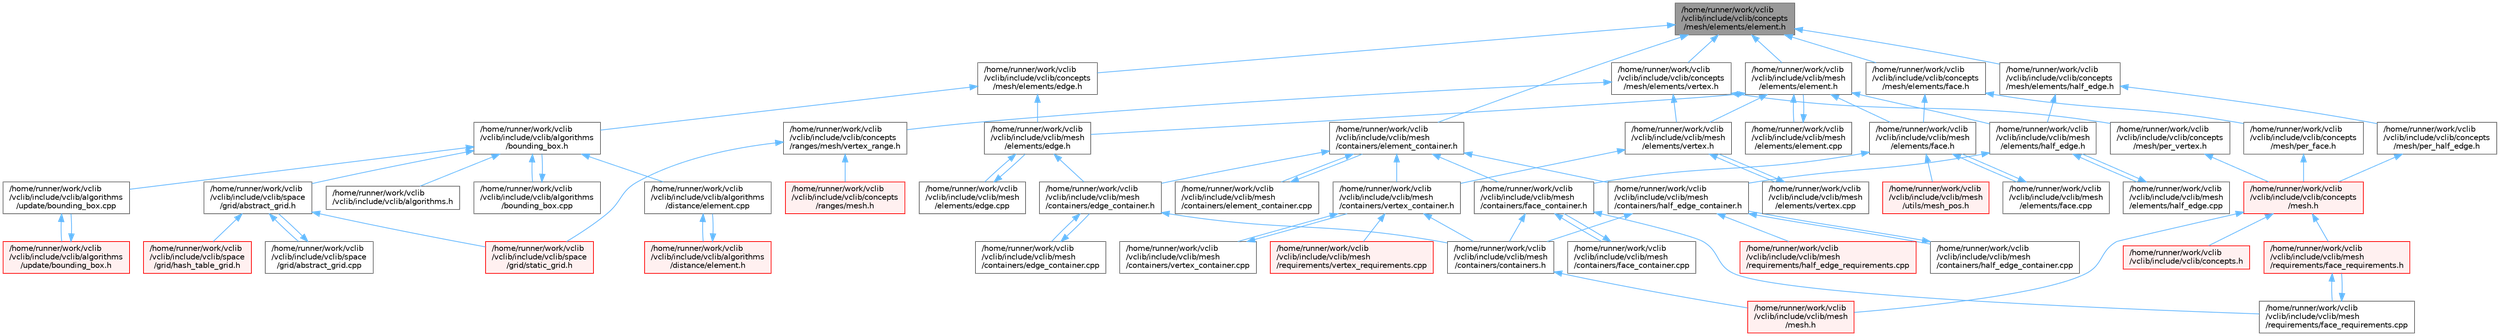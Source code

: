 digraph "/home/runner/work/vclib/vclib/include/vclib/concepts/mesh/elements/element.h"
{
 // LATEX_PDF_SIZE
  bgcolor="transparent";
  edge [fontname=Helvetica,fontsize=10,labelfontname=Helvetica,labelfontsize=10];
  node [fontname=Helvetica,fontsize=10,shape=box,height=0.2,width=0.4];
  Node1 [label="/home/runner/work/vclib\l/vclib/include/vclib/concepts\l/mesh/elements/element.h",height=0.2,width=0.4,color="gray40", fillcolor="grey60", style="filled", fontcolor="black",tooltip=" "];
  Node1 -> Node2 [dir="back",color="steelblue1",style="solid"];
  Node2 [label="/home/runner/work/vclib\l/vclib/include/vclib/concepts\l/mesh/elements/edge.h",height=0.2,width=0.4,color="grey40", fillcolor="white", style="filled",URL="$concepts_2mesh_2elements_2edge_8h.html",tooltip=" "];
  Node2 -> Node3 [dir="back",color="steelblue1",style="solid"];
  Node3 [label="/home/runner/work/vclib\l/vclib/include/vclib/algorithms\l/bounding_box.h",height=0.2,width=0.4,color="grey40", fillcolor="white", style="filled",URL="$algorithms_2bounding__box_8h.html",tooltip=" "];
  Node3 -> Node4 [dir="back",color="steelblue1",style="solid"];
  Node4 [label="/home/runner/work/vclib\l/vclib/include/vclib/algorithms.h",height=0.2,width=0.4,color="grey40", fillcolor="white", style="filled",URL="$algorithms_8h.html",tooltip=" "];
  Node3 -> Node5 [dir="back",color="steelblue1",style="solid"];
  Node5 [label="/home/runner/work/vclib\l/vclib/include/vclib/algorithms\l/bounding_box.cpp",height=0.2,width=0.4,color="grey40", fillcolor="white", style="filled",URL="$algorithms_2bounding__box_8cpp.html",tooltip=" "];
  Node5 -> Node3 [dir="back",color="steelblue1",style="solid"];
  Node3 -> Node6 [dir="back",color="steelblue1",style="solid"];
  Node6 [label="/home/runner/work/vclib\l/vclib/include/vclib/algorithms\l/distance/element.cpp",height=0.2,width=0.4,color="grey40", fillcolor="white", style="filled",URL="$algorithms_2distance_2element_8cpp.html",tooltip=" "];
  Node6 -> Node7 [dir="back",color="steelblue1",style="solid"];
  Node7 [label="/home/runner/work/vclib\l/vclib/include/vclib/algorithms\l/distance/element.h",height=0.2,width=0.4,color="red", fillcolor="#FFF0F0", style="filled",URL="$algorithms_2distance_2element_8h.html",tooltip=" "];
  Node7 -> Node6 [dir="back",color="steelblue1",style="solid"];
  Node3 -> Node23 [dir="back",color="steelblue1",style="solid"];
  Node23 [label="/home/runner/work/vclib\l/vclib/include/vclib/algorithms\l/update/bounding_box.cpp",height=0.2,width=0.4,color="grey40", fillcolor="white", style="filled",URL="$algorithms_2update_2bounding__box_8cpp.html",tooltip=" "];
  Node23 -> Node24 [dir="back",color="steelblue1",style="solid"];
  Node24 [label="/home/runner/work/vclib\l/vclib/include/vclib/algorithms\l/update/bounding_box.h",height=0.2,width=0.4,color="red", fillcolor="#FFF0F0", style="filled",URL="$algorithms_2update_2bounding__box_8h.html",tooltip=" "];
  Node24 -> Node23 [dir="back",color="steelblue1",style="solid"];
  Node3 -> Node11 [dir="back",color="steelblue1",style="solid"];
  Node11 [label="/home/runner/work/vclib\l/vclib/include/vclib/space\l/grid/abstract_grid.h",height=0.2,width=0.4,color="grey40", fillcolor="white", style="filled",URL="$abstract__grid_8h.html",tooltip=" "];
  Node11 -> Node10 [dir="back",color="steelblue1",style="solid"];
  Node10 [label="/home/runner/work/vclib\l/vclib/include/vclib/space\l/grid/abstract_grid.cpp",height=0.2,width=0.4,color="grey40", fillcolor="white", style="filled",URL="$abstract__grid_8cpp.html",tooltip=" "];
  Node10 -> Node11 [dir="back",color="steelblue1",style="solid"];
  Node11 -> Node12 [dir="back",color="steelblue1",style="solid"];
  Node12 [label="/home/runner/work/vclib\l/vclib/include/vclib/space\l/grid/hash_table_grid.h",height=0.2,width=0.4,color="red", fillcolor="#FFF0F0", style="filled",URL="$hash__table__grid_8h.html",tooltip=" "];
  Node11 -> Node21 [dir="back",color="steelblue1",style="solid"];
  Node21 [label="/home/runner/work/vclib\l/vclib/include/vclib/space\l/grid/static_grid.h",height=0.2,width=0.4,color="red", fillcolor="#FFF0F0", style="filled",URL="$static__grid_8h.html",tooltip=" "];
  Node2 -> Node25 [dir="back",color="steelblue1",style="solid"];
  Node25 [label="/home/runner/work/vclib\l/vclib/include/vclib/mesh\l/elements/edge.h",height=0.2,width=0.4,color="grey40", fillcolor="white", style="filled",URL="$mesh_2elements_2edge_8h.html",tooltip=" "];
  Node25 -> Node26 [dir="back",color="steelblue1",style="solid"];
  Node26 [label="/home/runner/work/vclib\l/vclib/include/vclib/mesh\l/containers/edge_container.h",height=0.2,width=0.4,color="grey40", fillcolor="white", style="filled",URL="$edge__container_8h.html",tooltip=" "];
  Node26 -> Node27 [dir="back",color="steelblue1",style="solid"];
  Node27 [label="/home/runner/work/vclib\l/vclib/include/vclib/mesh\l/containers/containers.h",height=0.2,width=0.4,color="grey40", fillcolor="white", style="filled",URL="$mesh_2containers_2containers_8h.html",tooltip=" "];
  Node27 -> Node28 [dir="back",color="steelblue1",style="solid"];
  Node28 [label="/home/runner/work/vclib\l/vclib/include/vclib/mesh\l/mesh.h",height=0.2,width=0.4,color="red", fillcolor="#FFF0F0", style="filled",URL="$mesh_2mesh_8h.html",tooltip=" "];
  Node26 -> Node40 [dir="back",color="steelblue1",style="solid"];
  Node40 [label="/home/runner/work/vclib\l/vclib/include/vclib/mesh\l/containers/edge_container.cpp",height=0.2,width=0.4,color="grey40", fillcolor="white", style="filled",URL="$edge__container_8cpp.html",tooltip=" "];
  Node40 -> Node26 [dir="back",color="steelblue1",style="solid"];
  Node25 -> Node41 [dir="back",color="steelblue1",style="solid"];
  Node41 [label="/home/runner/work/vclib\l/vclib/include/vclib/mesh\l/elements/edge.cpp",height=0.2,width=0.4,color="grey40", fillcolor="white", style="filled",URL="$edge_8cpp.html",tooltip=" "];
  Node41 -> Node25 [dir="back",color="steelblue1",style="solid"];
  Node1 -> Node42 [dir="back",color="steelblue1",style="solid"];
  Node42 [label="/home/runner/work/vclib\l/vclib/include/vclib/concepts\l/mesh/elements/face.h",height=0.2,width=0.4,color="grey40", fillcolor="white", style="filled",URL="$concepts_2mesh_2elements_2face_8h.html",tooltip=" "];
  Node42 -> Node43 [dir="back",color="steelblue1",style="solid"];
  Node43 [label="/home/runner/work/vclib\l/vclib/include/vclib/concepts\l/mesh/per_face.h",height=0.2,width=0.4,color="grey40", fillcolor="white", style="filled",URL="$per__face_8h.html",tooltip=" "];
  Node43 -> Node44 [dir="back",color="steelblue1",style="solid"];
  Node44 [label="/home/runner/work/vclib\l/vclib/include/vclib/concepts\l/mesh.h",height=0.2,width=0.4,color="red", fillcolor="#FFF0F0", style="filled",URL="$concepts_2mesh_8h.html",tooltip=" "];
  Node44 -> Node45 [dir="back",color="steelblue1",style="solid"];
  Node45 [label="/home/runner/work/vclib\l/vclib/include/vclib/concepts.h",height=0.2,width=0.4,color="red", fillcolor="#FFF0F0", style="filled",URL="$concepts_8h.html",tooltip=" "];
  Node44 -> Node28 [dir="back",color="steelblue1",style="solid"];
  Node44 -> Node113 [dir="back",color="steelblue1",style="solid"];
  Node113 [label="/home/runner/work/vclib\l/vclib/include/vclib/mesh\l/requirements/face_requirements.h",height=0.2,width=0.4,color="red", fillcolor="#FFF0F0", style="filled",URL="$face__requirements_8h.html",tooltip=" "];
  Node113 -> Node114 [dir="back",color="steelblue1",style="solid"];
  Node114 [label="/home/runner/work/vclib\l/vclib/include/vclib/mesh\l/requirements/face_requirements.cpp",height=0.2,width=0.4,color="grey40", fillcolor="white", style="filled",URL="$face__requirements_8cpp.html",tooltip=" "];
  Node114 -> Node113 [dir="back",color="steelblue1",style="solid"];
  Node42 -> Node186 [dir="back",color="steelblue1",style="solid"];
  Node186 [label="/home/runner/work/vclib\l/vclib/include/vclib/mesh\l/elements/face.h",height=0.2,width=0.4,color="grey40", fillcolor="white", style="filled",URL="$mesh_2elements_2face_8h.html",tooltip=" "];
  Node186 -> Node187 [dir="back",color="steelblue1",style="solid"];
  Node187 [label="/home/runner/work/vclib\l/vclib/include/vclib/mesh\l/containers/face_container.h",height=0.2,width=0.4,color="grey40", fillcolor="white", style="filled",URL="$face__container_8h.html",tooltip=" "];
  Node187 -> Node27 [dir="back",color="steelblue1",style="solid"];
  Node187 -> Node188 [dir="back",color="steelblue1",style="solid"];
  Node188 [label="/home/runner/work/vclib\l/vclib/include/vclib/mesh\l/containers/face_container.cpp",height=0.2,width=0.4,color="grey40", fillcolor="white", style="filled",URL="$face__container_8cpp.html",tooltip=" "];
  Node188 -> Node187 [dir="back",color="steelblue1",style="solid"];
  Node187 -> Node114 [dir="back",color="steelblue1",style="solid"];
  Node186 -> Node189 [dir="back",color="steelblue1",style="solid"];
  Node189 [label="/home/runner/work/vclib\l/vclib/include/vclib/mesh\l/elements/face.cpp",height=0.2,width=0.4,color="grey40", fillcolor="white", style="filled",URL="$face_8cpp.html",tooltip=" "];
  Node189 -> Node186 [dir="back",color="steelblue1",style="solid"];
  Node186 -> Node190 [dir="back",color="steelblue1",style="solid"];
  Node190 [label="/home/runner/work/vclib\l/vclib/include/vclib/mesh\l/utils/mesh_pos.h",height=0.2,width=0.4,color="red", fillcolor="#FFF0F0", style="filled",URL="$mesh__pos_8h.html",tooltip=" "];
  Node1 -> Node192 [dir="back",color="steelblue1",style="solid"];
  Node192 [label="/home/runner/work/vclib\l/vclib/include/vclib/concepts\l/mesh/elements/half_edge.h",height=0.2,width=0.4,color="grey40", fillcolor="white", style="filled",URL="$concepts_2mesh_2elements_2half__edge_8h.html",tooltip=" "];
  Node192 -> Node193 [dir="back",color="steelblue1",style="solid"];
  Node193 [label="/home/runner/work/vclib\l/vclib/include/vclib/concepts\l/mesh/per_half_edge.h",height=0.2,width=0.4,color="grey40", fillcolor="white", style="filled",URL="$per__half__edge_8h.html",tooltip=" "];
  Node193 -> Node44 [dir="back",color="steelblue1",style="solid"];
  Node192 -> Node194 [dir="back",color="steelblue1",style="solid"];
  Node194 [label="/home/runner/work/vclib\l/vclib/include/vclib/mesh\l/elements/half_edge.h",height=0.2,width=0.4,color="grey40", fillcolor="white", style="filled",URL="$mesh_2elements_2half__edge_8h.html",tooltip=" "];
  Node194 -> Node195 [dir="back",color="steelblue1",style="solid"];
  Node195 [label="/home/runner/work/vclib\l/vclib/include/vclib/mesh\l/containers/half_edge_container.h",height=0.2,width=0.4,color="grey40", fillcolor="white", style="filled",URL="$half__edge__container_8h.html",tooltip=" "];
  Node195 -> Node27 [dir="back",color="steelblue1",style="solid"];
  Node195 -> Node196 [dir="back",color="steelblue1",style="solid"];
  Node196 [label="/home/runner/work/vclib\l/vclib/include/vclib/mesh\l/containers/half_edge_container.cpp",height=0.2,width=0.4,color="grey40", fillcolor="white", style="filled",URL="$half__edge__container_8cpp.html",tooltip=" "];
  Node196 -> Node195 [dir="back",color="steelblue1",style="solid"];
  Node195 -> Node179 [dir="back",color="steelblue1",style="solid"];
  Node179 [label="/home/runner/work/vclib\l/vclib/include/vclib/mesh\l/requirements/half_edge_requirements.cpp",height=0.2,width=0.4,color="red", fillcolor="#FFF0F0", style="filled",URL="$half__edge__requirements_8cpp.html",tooltip=" "];
  Node194 -> Node197 [dir="back",color="steelblue1",style="solid"];
  Node197 [label="/home/runner/work/vclib\l/vclib/include/vclib/mesh\l/elements/half_edge.cpp",height=0.2,width=0.4,color="grey40", fillcolor="white", style="filled",URL="$half__edge_8cpp.html",tooltip=" "];
  Node197 -> Node194 [dir="back",color="steelblue1",style="solid"];
  Node1 -> Node198 [dir="back",color="steelblue1",style="solid"];
  Node198 [label="/home/runner/work/vclib\l/vclib/include/vclib/concepts\l/mesh/elements/vertex.h",height=0.2,width=0.4,color="grey40", fillcolor="white", style="filled",URL="$concepts_2mesh_2elements_2vertex_8h.html",tooltip=" "];
  Node198 -> Node199 [dir="back",color="steelblue1",style="solid"];
  Node199 [label="/home/runner/work/vclib\l/vclib/include/vclib/concepts\l/mesh/per_vertex.h",height=0.2,width=0.4,color="grey40", fillcolor="white", style="filled",URL="$per__vertex_8h.html",tooltip=" "];
  Node199 -> Node44 [dir="back",color="steelblue1",style="solid"];
  Node198 -> Node200 [dir="back",color="steelblue1",style="solid"];
  Node200 [label="/home/runner/work/vclib\l/vclib/include/vclib/concepts\l/ranges/mesh/vertex_range.h",height=0.2,width=0.4,color="grey40", fillcolor="white", style="filled",URL="$vertex__range_8h.html",tooltip=" "];
  Node200 -> Node201 [dir="back",color="steelblue1",style="solid"];
  Node201 [label="/home/runner/work/vclib\l/vclib/include/vclib/concepts\l/ranges/mesh.h",height=0.2,width=0.4,color="red", fillcolor="#FFF0F0", style="filled",URL="$concepts_2ranges_2mesh_8h.html",tooltip=" "];
  Node200 -> Node21 [dir="back",color="steelblue1",style="solid"];
  Node198 -> Node208 [dir="back",color="steelblue1",style="solid"];
  Node208 [label="/home/runner/work/vclib\l/vclib/include/vclib/mesh\l/elements/vertex.h",height=0.2,width=0.4,color="grey40", fillcolor="white", style="filled",URL="$mesh_2elements_2vertex_8h.html",tooltip=" "];
  Node208 -> Node209 [dir="back",color="steelblue1",style="solid"];
  Node209 [label="/home/runner/work/vclib\l/vclib/include/vclib/mesh\l/containers/vertex_container.h",height=0.2,width=0.4,color="grey40", fillcolor="white", style="filled",URL="$vertex__container_8h.html",tooltip=" "];
  Node209 -> Node27 [dir="back",color="steelblue1",style="solid"];
  Node209 -> Node210 [dir="back",color="steelblue1",style="solid"];
  Node210 [label="/home/runner/work/vclib\l/vclib/include/vclib/mesh\l/containers/vertex_container.cpp",height=0.2,width=0.4,color="grey40", fillcolor="white", style="filled",URL="$vertex__container_8cpp.html",tooltip=" "];
  Node210 -> Node209 [dir="back",color="steelblue1",style="solid"];
  Node209 -> Node180 [dir="back",color="steelblue1",style="solid"];
  Node180 [label="/home/runner/work/vclib\l/vclib/include/vclib/mesh\l/requirements/vertex_requirements.cpp",height=0.2,width=0.4,color="red", fillcolor="#FFF0F0", style="filled",URL="$vertex__requirements_8cpp.html",tooltip=" "];
  Node208 -> Node211 [dir="back",color="steelblue1",style="solid"];
  Node211 [label="/home/runner/work/vclib\l/vclib/include/vclib/mesh\l/elements/vertex.cpp",height=0.2,width=0.4,color="grey40", fillcolor="white", style="filled",URL="$vertex_8cpp.html",tooltip=" "];
  Node211 -> Node208 [dir="back",color="steelblue1",style="solid"];
  Node1 -> Node212 [dir="back",color="steelblue1",style="solid"];
  Node212 [label="/home/runner/work/vclib\l/vclib/include/vclib/mesh\l/containers/element_container.h",height=0.2,width=0.4,color="grey40", fillcolor="white", style="filled",URL="$element__container_8h.html",tooltip=" "];
  Node212 -> Node26 [dir="back",color="steelblue1",style="solid"];
  Node212 -> Node213 [dir="back",color="steelblue1",style="solid"];
  Node213 [label="/home/runner/work/vclib\l/vclib/include/vclib/mesh\l/containers/element_container.cpp",height=0.2,width=0.4,color="grey40", fillcolor="white", style="filled",URL="$element__container_8cpp.html",tooltip=" "];
  Node213 -> Node212 [dir="back",color="steelblue1",style="solid"];
  Node212 -> Node187 [dir="back",color="steelblue1",style="solid"];
  Node212 -> Node195 [dir="back",color="steelblue1",style="solid"];
  Node212 -> Node209 [dir="back",color="steelblue1",style="solid"];
  Node1 -> Node214 [dir="back",color="steelblue1",style="solid"];
  Node214 [label="/home/runner/work/vclib\l/vclib/include/vclib/mesh\l/elements/element.h",height=0.2,width=0.4,color="grey40", fillcolor="white", style="filled",URL="$mesh_2elements_2element_8h.html",tooltip=" "];
  Node214 -> Node25 [dir="back",color="steelblue1",style="solid"];
  Node214 -> Node215 [dir="back",color="steelblue1",style="solid"];
  Node215 [label="/home/runner/work/vclib\l/vclib/include/vclib/mesh\l/elements/element.cpp",height=0.2,width=0.4,color="grey40", fillcolor="white", style="filled",URL="$mesh_2elements_2element_8cpp.html",tooltip=" "];
  Node215 -> Node214 [dir="back",color="steelblue1",style="solid"];
  Node214 -> Node186 [dir="back",color="steelblue1",style="solid"];
  Node214 -> Node194 [dir="back",color="steelblue1",style="solid"];
  Node214 -> Node208 [dir="back",color="steelblue1",style="solid"];
}
